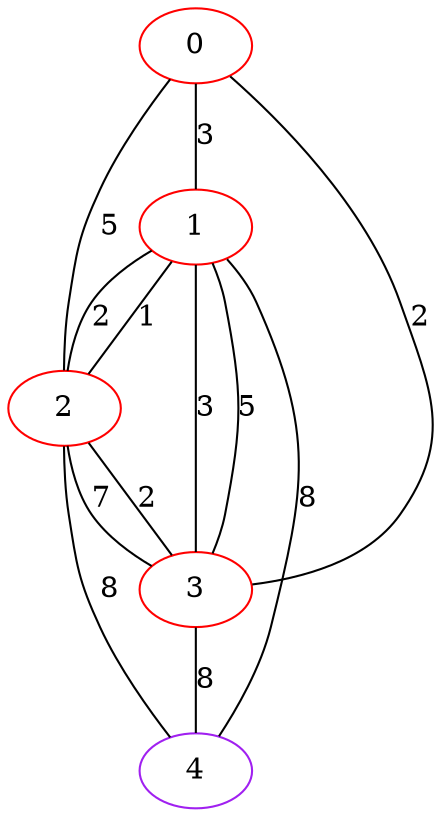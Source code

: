 graph "" {
0 [color=red, weight=1];
1 [color=red, weight=1];
2 [color=red, weight=1];
3 [color=red, weight=1];
4 [color=purple, weight=4];
0 -- 1  [key=0, label=3];
0 -- 2  [key=0, label=5];
0 -- 3  [key=0, label=2];
1 -- 2  [key=0, label=1];
1 -- 2  [key=1, label=2];
1 -- 3  [key=0, label=3];
1 -- 3  [key=1, label=5];
1 -- 4  [key=0, label=8];
2 -- 3  [key=0, label=2];
2 -- 3  [key=1, label=7];
2 -- 4  [key=0, label=8];
3 -- 4  [key=0, label=8];
}

